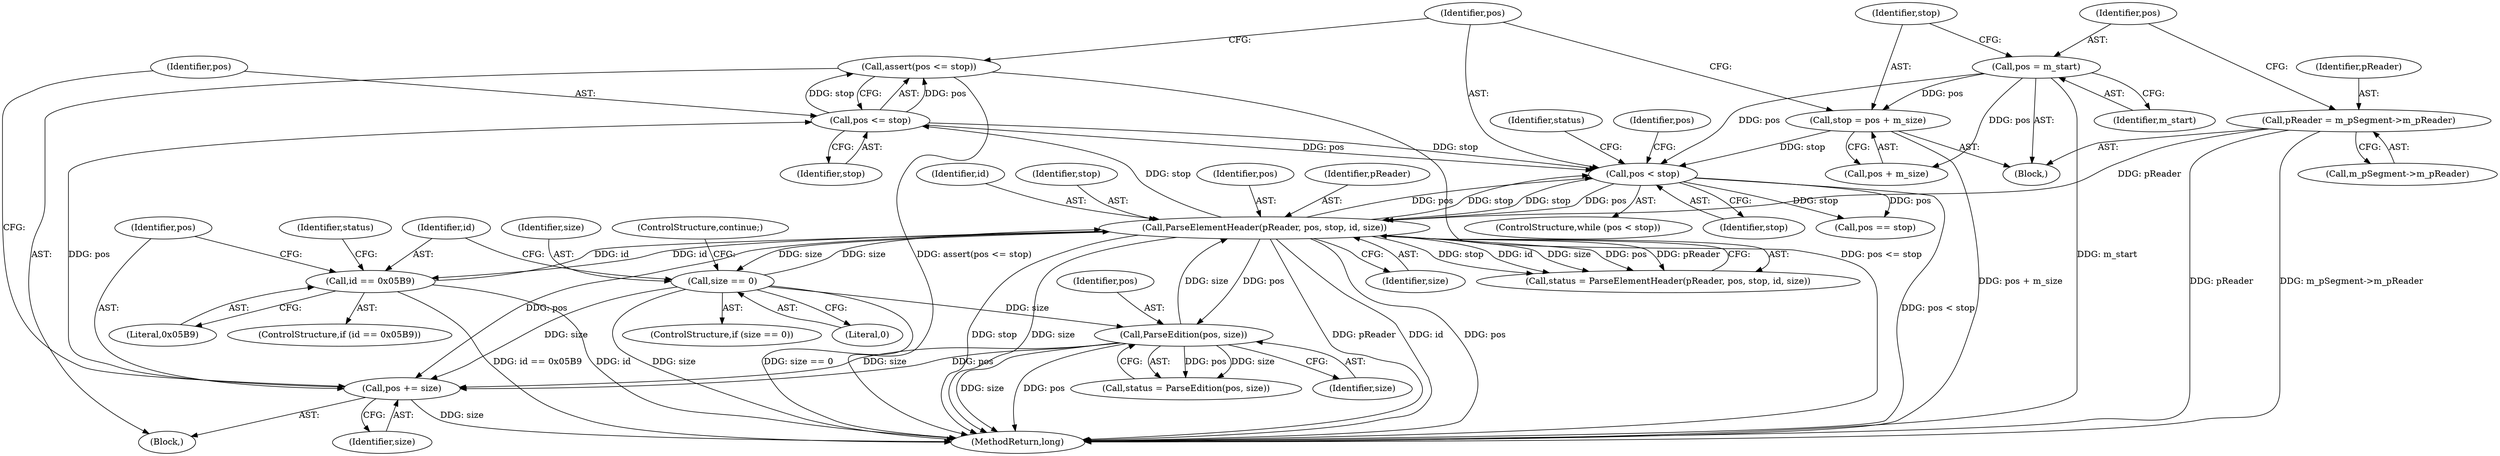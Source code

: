digraph "1_Android_cc274e2abe8b2a6698a5c47d8aa4bb45f1f9538d_36@API" {
"1000169" [label="(Call,assert(pos <= stop))"];
"1000170" [label="(Call,pos <= stop)"];
"1000166" [label="(Call,pos += size)"];
"1000157" [label="(Call,ParseEdition(pos, size))"];
"1000133" [label="(Call,ParseElementHeader(pReader, pos, stop, id, size))"];
"1000108" [label="(Call,pReader = m_pSegment->m_pReader)"];
"1000124" [label="(Call,pos < stop)"];
"1000114" [label="(Call,pos = m_start)"];
"1000118" [label="(Call,stop = pos + m_size)"];
"1000151" [label="(Call,id == 0x05B9)"];
"1000146" [label="(Call,size == 0)"];
"1000157" [label="(Call,ParseEdition(pos, size))"];
"1000175" [label="(Identifier,pos)"];
"1000138" [label="(Identifier,size)"];
"1000119" [label="(Identifier,stop)"];
"1000110" [label="(Call,m_pSegment->m_pReader)"];
"1000153" [label="(Literal,0x05B9)"];
"1000168" [label="(Identifier,size)"];
"1000108" [label="(Call,pReader = m_pSegment->m_pReader)"];
"1000115" [label="(Identifier,pos)"];
"1000123" [label="(ControlStructure,while (pos < stop))"];
"1000156" [label="(Identifier,status)"];
"1000155" [label="(Call,status = ParseEdition(pos, size))"];
"1000118" [label="(Call,stop = pos + m_size)"];
"1000136" [label="(Identifier,stop)"];
"1000170" [label="(Call,pos <= stop)"];
"1000135" [label="(Identifier,pos)"];
"1000172" [label="(Identifier,stop)"];
"1000150" [label="(ControlStructure,if (id == 0x05B9))"];
"1000151" [label="(Call,id == 0x05B9)"];
"1000147" [label="(Identifier,size)"];
"1000169" [label="(Call,assert(pos <= stop))"];
"1000174" [label="(Call,pos == stop)"];
"1000131" [label="(Call,status = ParseElementHeader(pReader, pos, stop, id, size))"];
"1000133" [label="(Call,ParseElementHeader(pReader, pos, stop, id, size))"];
"1000107" [label="(Block,)"];
"1000134" [label="(Identifier,pReader)"];
"1000145" [label="(ControlStructure,if (size == 0))"];
"1000149" [label="(ControlStructure,continue;)"];
"1000152" [label="(Identifier,id)"];
"1000126" [label="(Identifier,stop)"];
"1000125" [label="(Identifier,pos)"];
"1000158" [label="(Identifier,pos)"];
"1000132" [label="(Identifier,status)"];
"1000116" [label="(Identifier,m_start)"];
"1000120" [label="(Call,pos + m_size)"];
"1000167" [label="(Identifier,pos)"];
"1000137" [label="(Identifier,id)"];
"1000127" [label="(Block,)"];
"1000148" [label="(Literal,0)"];
"1000114" [label="(Call,pos = m_start)"];
"1000171" [label="(Identifier,pos)"];
"1000146" [label="(Call,size == 0)"];
"1000166" [label="(Call,pos += size)"];
"1000159" [label="(Identifier,size)"];
"1000109" [label="(Identifier,pReader)"];
"1000179" [label="(MethodReturn,long)"];
"1000124" [label="(Call,pos < stop)"];
"1000169" -> "1000127"  [label="AST: "];
"1000169" -> "1000170"  [label="CFG: "];
"1000170" -> "1000169"  [label="AST: "];
"1000125" -> "1000169"  [label="CFG: "];
"1000169" -> "1000179"  [label="DDG: assert(pos <= stop)"];
"1000169" -> "1000179"  [label="DDG: pos <= stop"];
"1000170" -> "1000169"  [label="DDG: pos"];
"1000170" -> "1000169"  [label="DDG: stop"];
"1000170" -> "1000172"  [label="CFG: "];
"1000171" -> "1000170"  [label="AST: "];
"1000172" -> "1000170"  [label="AST: "];
"1000170" -> "1000124"  [label="DDG: pos"];
"1000170" -> "1000124"  [label="DDG: stop"];
"1000166" -> "1000170"  [label="DDG: pos"];
"1000133" -> "1000170"  [label="DDG: stop"];
"1000166" -> "1000127"  [label="AST: "];
"1000166" -> "1000168"  [label="CFG: "];
"1000167" -> "1000166"  [label="AST: "];
"1000168" -> "1000166"  [label="AST: "];
"1000171" -> "1000166"  [label="CFG: "];
"1000166" -> "1000179"  [label="DDG: size"];
"1000157" -> "1000166"  [label="DDG: size"];
"1000157" -> "1000166"  [label="DDG: pos"];
"1000146" -> "1000166"  [label="DDG: size"];
"1000133" -> "1000166"  [label="DDG: pos"];
"1000157" -> "1000155"  [label="AST: "];
"1000157" -> "1000159"  [label="CFG: "];
"1000158" -> "1000157"  [label="AST: "];
"1000159" -> "1000157"  [label="AST: "];
"1000155" -> "1000157"  [label="CFG: "];
"1000157" -> "1000179"  [label="DDG: size"];
"1000157" -> "1000179"  [label="DDG: pos"];
"1000157" -> "1000133"  [label="DDG: size"];
"1000157" -> "1000155"  [label="DDG: pos"];
"1000157" -> "1000155"  [label="DDG: size"];
"1000133" -> "1000157"  [label="DDG: pos"];
"1000146" -> "1000157"  [label="DDG: size"];
"1000133" -> "1000131"  [label="AST: "];
"1000133" -> "1000138"  [label="CFG: "];
"1000134" -> "1000133"  [label="AST: "];
"1000135" -> "1000133"  [label="AST: "];
"1000136" -> "1000133"  [label="AST: "];
"1000137" -> "1000133"  [label="AST: "];
"1000138" -> "1000133"  [label="AST: "];
"1000131" -> "1000133"  [label="CFG: "];
"1000133" -> "1000179"  [label="DDG: size"];
"1000133" -> "1000179"  [label="DDG: pReader"];
"1000133" -> "1000179"  [label="DDG: pos"];
"1000133" -> "1000179"  [label="DDG: stop"];
"1000133" -> "1000179"  [label="DDG: id"];
"1000133" -> "1000124"  [label="DDG: pos"];
"1000133" -> "1000124"  [label="DDG: stop"];
"1000133" -> "1000131"  [label="DDG: stop"];
"1000133" -> "1000131"  [label="DDG: id"];
"1000133" -> "1000131"  [label="DDG: size"];
"1000133" -> "1000131"  [label="DDG: pos"];
"1000133" -> "1000131"  [label="DDG: pReader"];
"1000108" -> "1000133"  [label="DDG: pReader"];
"1000124" -> "1000133"  [label="DDG: pos"];
"1000124" -> "1000133"  [label="DDG: stop"];
"1000151" -> "1000133"  [label="DDG: id"];
"1000146" -> "1000133"  [label="DDG: size"];
"1000133" -> "1000146"  [label="DDG: size"];
"1000133" -> "1000151"  [label="DDG: id"];
"1000108" -> "1000107"  [label="AST: "];
"1000108" -> "1000110"  [label="CFG: "];
"1000109" -> "1000108"  [label="AST: "];
"1000110" -> "1000108"  [label="AST: "];
"1000115" -> "1000108"  [label="CFG: "];
"1000108" -> "1000179"  [label="DDG: m_pSegment->m_pReader"];
"1000108" -> "1000179"  [label="DDG: pReader"];
"1000124" -> "1000123"  [label="AST: "];
"1000124" -> "1000126"  [label="CFG: "];
"1000125" -> "1000124"  [label="AST: "];
"1000126" -> "1000124"  [label="AST: "];
"1000132" -> "1000124"  [label="CFG: "];
"1000175" -> "1000124"  [label="CFG: "];
"1000124" -> "1000179"  [label="DDG: pos < stop"];
"1000114" -> "1000124"  [label="DDG: pos"];
"1000118" -> "1000124"  [label="DDG: stop"];
"1000124" -> "1000174"  [label="DDG: pos"];
"1000124" -> "1000174"  [label="DDG: stop"];
"1000114" -> "1000107"  [label="AST: "];
"1000114" -> "1000116"  [label="CFG: "];
"1000115" -> "1000114"  [label="AST: "];
"1000116" -> "1000114"  [label="AST: "];
"1000119" -> "1000114"  [label="CFG: "];
"1000114" -> "1000179"  [label="DDG: m_start"];
"1000114" -> "1000118"  [label="DDG: pos"];
"1000114" -> "1000120"  [label="DDG: pos"];
"1000118" -> "1000107"  [label="AST: "];
"1000118" -> "1000120"  [label="CFG: "];
"1000119" -> "1000118"  [label="AST: "];
"1000120" -> "1000118"  [label="AST: "];
"1000125" -> "1000118"  [label="CFG: "];
"1000118" -> "1000179"  [label="DDG: pos + m_size"];
"1000151" -> "1000150"  [label="AST: "];
"1000151" -> "1000153"  [label="CFG: "];
"1000152" -> "1000151"  [label="AST: "];
"1000153" -> "1000151"  [label="AST: "];
"1000156" -> "1000151"  [label="CFG: "];
"1000167" -> "1000151"  [label="CFG: "];
"1000151" -> "1000179"  [label="DDG: id == 0x05B9"];
"1000151" -> "1000179"  [label="DDG: id"];
"1000146" -> "1000145"  [label="AST: "];
"1000146" -> "1000148"  [label="CFG: "];
"1000147" -> "1000146"  [label="AST: "];
"1000148" -> "1000146"  [label="AST: "];
"1000149" -> "1000146"  [label="CFG: "];
"1000152" -> "1000146"  [label="CFG: "];
"1000146" -> "1000179"  [label="DDG: size == 0"];
"1000146" -> "1000179"  [label="DDG: size"];
}
